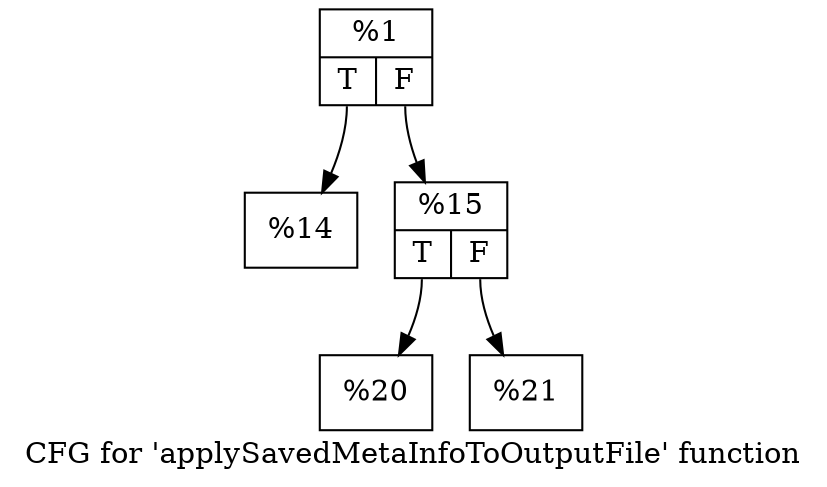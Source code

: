 digraph "CFG for 'applySavedMetaInfoToOutputFile' function" {
	label="CFG for 'applySavedMetaInfoToOutputFile' function";

	Node0x1a705e0 [shape=record,label="{%1|{<s0>T|<s1>F}}"];
	Node0x1a705e0:s0 -> Node0x1a72960;
	Node0x1a705e0:s1 -> Node0x1a729b0;
	Node0x1a72960 [shape=record,label="{%14}"];
	Node0x1a729b0 [shape=record,label="{%15|{<s0>T|<s1>F}}"];
	Node0x1a729b0:s0 -> Node0x1a73030;
	Node0x1a729b0:s1 -> Node0x1a73080;
	Node0x1a73030 [shape=record,label="{%20}"];
	Node0x1a73080 [shape=record,label="{%21}"];
}
